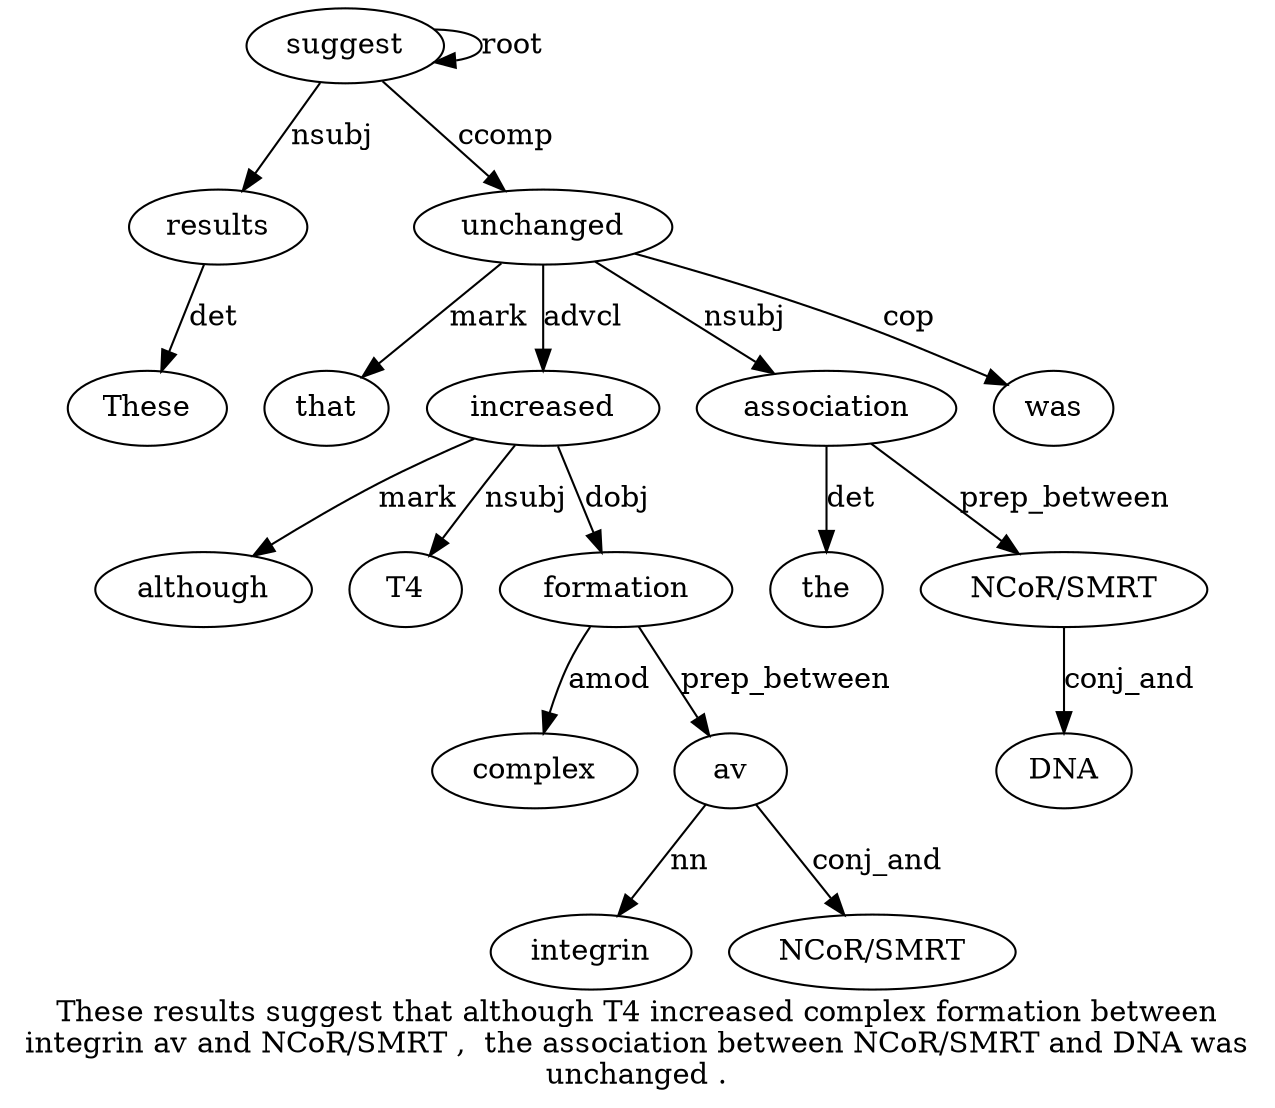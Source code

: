 digraph "These results suggest that although T4 increased complex formation between integrin av and NCoR/SMRT ,  the association between NCoR/SMRT and DNA was unchanged ." {
label="These results suggest that although T4 increased complex formation between
integrin av and NCoR/SMRT ,  the association between NCoR/SMRT and DNA was
unchanged .";
results2 [style=filled, fillcolor=white, label=results];
These1 [style=filled, fillcolor=white, label=These];
results2 -> These1  [label=det];
suggest3 [style=filled, fillcolor=white, label=suggest];
suggest3 -> results2  [label=nsubj];
suggest3 -> suggest3  [label=root];
unchanged23 [style=filled, fillcolor=white, label=unchanged];
that4 [style=filled, fillcolor=white, label=that];
unchanged23 -> that4  [label=mark];
increased7 [style=filled, fillcolor=white, label=increased];
although5 [style=filled, fillcolor=white, label=although];
increased7 -> although5  [label=mark];
T46 [style=filled, fillcolor=white, label=T4];
increased7 -> T46  [label=nsubj];
unchanged23 -> increased7  [label=advcl];
formation9 [style=filled, fillcolor=white, label=formation];
complex8 [style=filled, fillcolor=white, label=complex];
formation9 -> complex8  [label=amod];
increased7 -> formation9  [label=dobj];
av12 [style=filled, fillcolor=white, label=av];
integrin11 [style=filled, fillcolor=white, label=integrin];
av12 -> integrin11  [label=nn];
formation9 -> av12  [label=prep_between];
"NCoR/SMRT14" [style=filled, fillcolor=white, label="NCoR/SMRT"];
av12 -> "NCoR/SMRT14"  [label=conj_and];
association17 [style=filled, fillcolor=white, label=association];
the16 [style=filled, fillcolor=white, label=the];
association17 -> the16  [label=det];
unchanged23 -> association17  [label=nsubj];
"NCoR/SMRT19" [style=filled, fillcolor=white, label="NCoR/SMRT"];
association17 -> "NCoR/SMRT19"  [label=prep_between];
DNA21 [style=filled, fillcolor=white, label=DNA];
"NCoR/SMRT19" -> DNA21  [label=conj_and];
was22 [style=filled, fillcolor=white, label=was];
unchanged23 -> was22  [label=cop];
suggest3 -> unchanged23  [label=ccomp];
}
